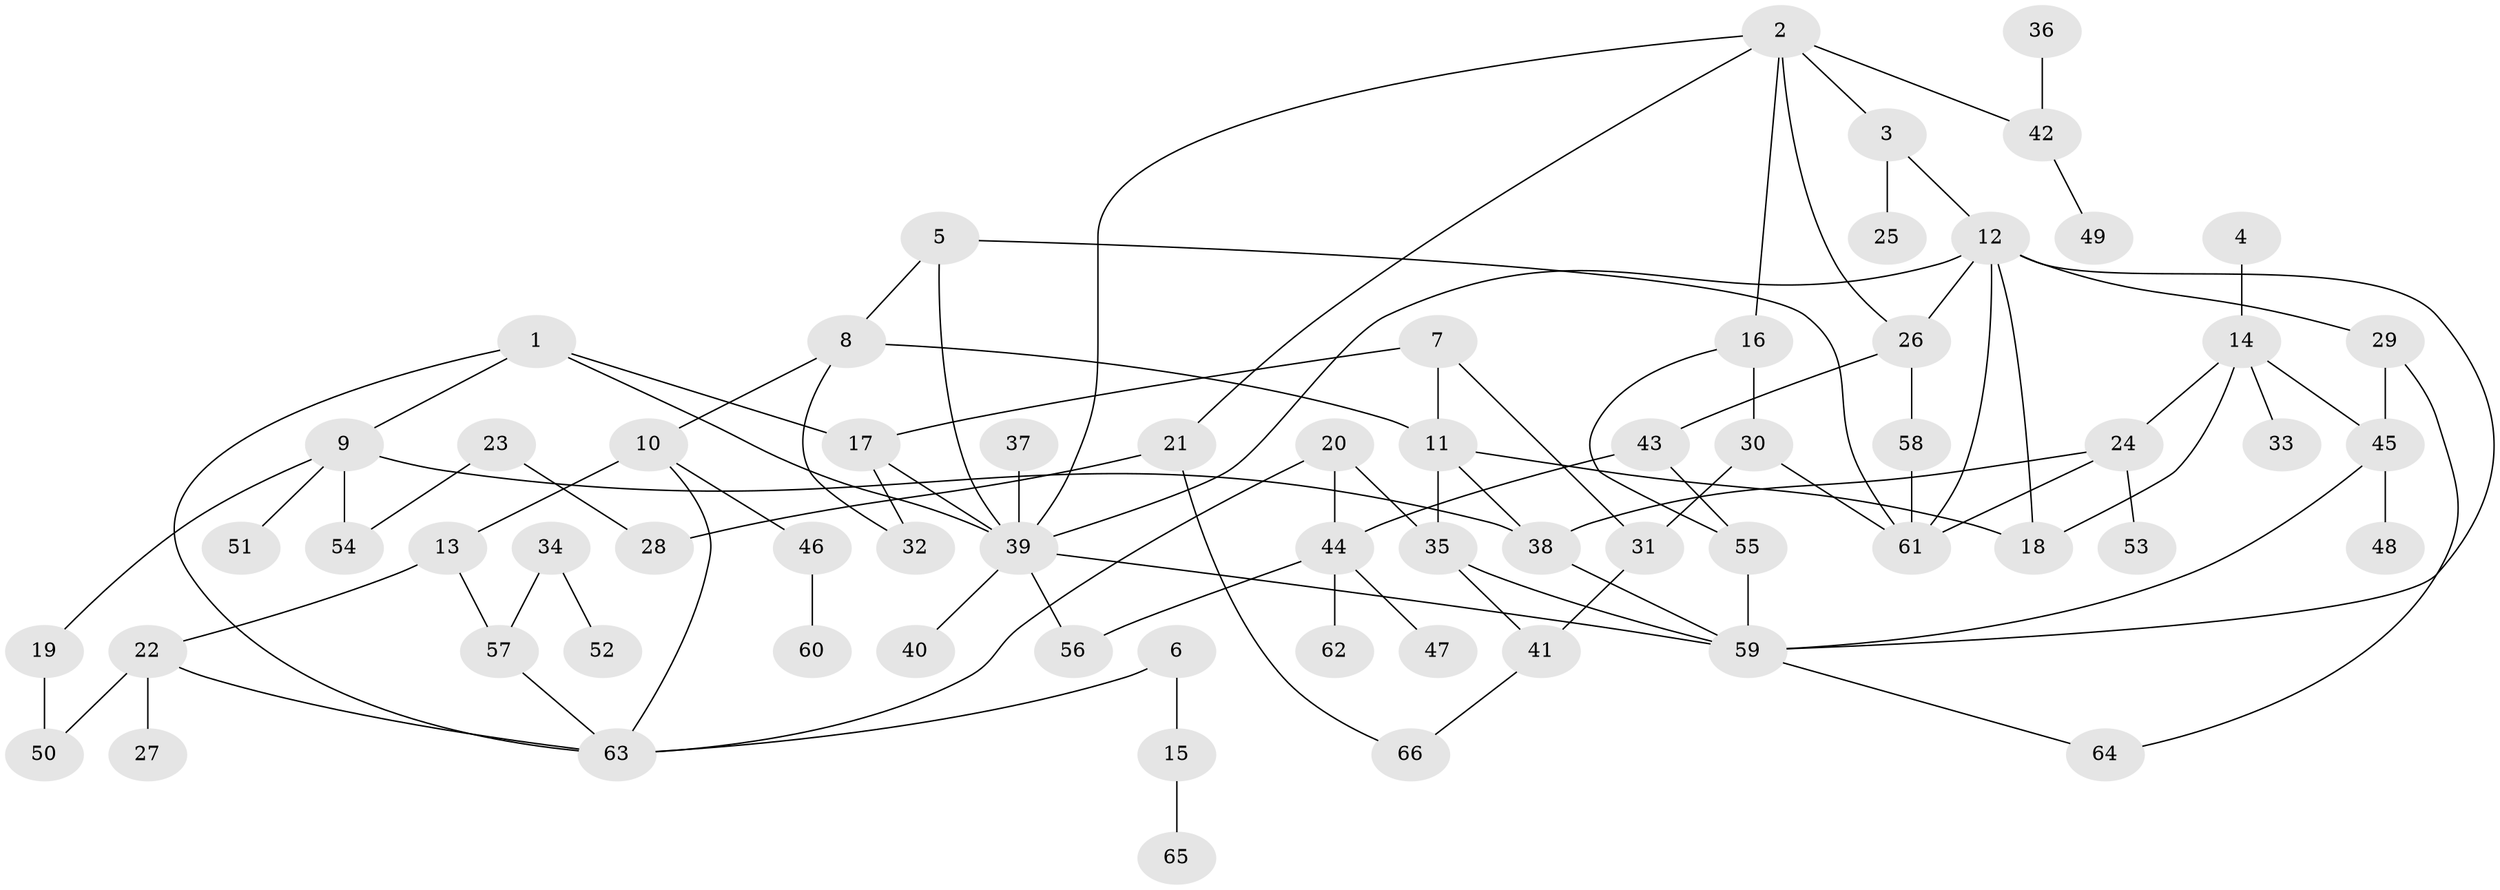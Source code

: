 // original degree distribution, {4: 0.11009174311926606, 6: 0.03669724770642202, 9: 0.009174311926605505, 2: 0.27522935779816515, 7: 0.009174311926605505, 5: 0.01834862385321101, 3: 0.24770642201834864, 8: 0.009174311926605505, 1: 0.28440366972477066}
// Generated by graph-tools (version 1.1) at 2025/36/03/04/25 23:36:13]
// undirected, 66 vertices, 96 edges
graph export_dot {
  node [color=gray90,style=filled];
  1;
  2;
  3;
  4;
  5;
  6;
  7;
  8;
  9;
  10;
  11;
  12;
  13;
  14;
  15;
  16;
  17;
  18;
  19;
  20;
  21;
  22;
  23;
  24;
  25;
  26;
  27;
  28;
  29;
  30;
  31;
  32;
  33;
  34;
  35;
  36;
  37;
  38;
  39;
  40;
  41;
  42;
  43;
  44;
  45;
  46;
  47;
  48;
  49;
  50;
  51;
  52;
  53;
  54;
  55;
  56;
  57;
  58;
  59;
  60;
  61;
  62;
  63;
  64;
  65;
  66;
  1 -- 9 [weight=1.0];
  1 -- 17 [weight=1.0];
  1 -- 39 [weight=1.0];
  1 -- 63 [weight=1.0];
  2 -- 3 [weight=1.0];
  2 -- 16 [weight=1.0];
  2 -- 21 [weight=1.0];
  2 -- 26 [weight=1.0];
  2 -- 39 [weight=1.0];
  2 -- 42 [weight=1.0];
  3 -- 12 [weight=1.0];
  3 -- 25 [weight=1.0];
  4 -- 14 [weight=1.0];
  5 -- 8 [weight=1.0];
  5 -- 39 [weight=1.0];
  5 -- 61 [weight=1.0];
  6 -- 15 [weight=1.0];
  6 -- 63 [weight=1.0];
  7 -- 11 [weight=1.0];
  7 -- 17 [weight=1.0];
  7 -- 31 [weight=1.0];
  8 -- 10 [weight=1.0];
  8 -- 11 [weight=1.0];
  8 -- 32 [weight=1.0];
  9 -- 19 [weight=1.0];
  9 -- 38 [weight=1.0];
  9 -- 51 [weight=1.0];
  9 -- 54 [weight=1.0];
  10 -- 13 [weight=1.0];
  10 -- 46 [weight=1.0];
  10 -- 63 [weight=1.0];
  11 -- 18 [weight=1.0];
  11 -- 35 [weight=1.0];
  11 -- 38 [weight=1.0];
  12 -- 18 [weight=1.0];
  12 -- 26 [weight=1.0];
  12 -- 29 [weight=1.0];
  12 -- 39 [weight=1.0];
  12 -- 59 [weight=1.0];
  12 -- 61 [weight=1.0];
  13 -- 22 [weight=1.0];
  13 -- 57 [weight=1.0];
  14 -- 18 [weight=1.0];
  14 -- 24 [weight=1.0];
  14 -- 33 [weight=1.0];
  14 -- 45 [weight=1.0];
  15 -- 65 [weight=1.0];
  16 -- 30 [weight=1.0];
  16 -- 55 [weight=1.0];
  17 -- 32 [weight=1.0];
  17 -- 39 [weight=1.0];
  19 -- 50 [weight=1.0];
  20 -- 35 [weight=1.0];
  20 -- 44 [weight=1.0];
  20 -- 63 [weight=1.0];
  21 -- 28 [weight=1.0];
  21 -- 66 [weight=1.0];
  22 -- 27 [weight=1.0];
  22 -- 50 [weight=1.0];
  22 -- 63 [weight=1.0];
  23 -- 28 [weight=1.0];
  23 -- 54 [weight=1.0];
  24 -- 38 [weight=1.0];
  24 -- 53 [weight=1.0];
  24 -- 61 [weight=1.0];
  26 -- 43 [weight=1.0];
  26 -- 58 [weight=1.0];
  29 -- 45 [weight=1.0];
  29 -- 64 [weight=1.0];
  30 -- 31 [weight=1.0];
  30 -- 61 [weight=1.0];
  31 -- 41 [weight=1.0];
  34 -- 52 [weight=1.0];
  34 -- 57 [weight=1.0];
  35 -- 41 [weight=1.0];
  35 -- 59 [weight=1.0];
  36 -- 42 [weight=1.0];
  37 -- 39 [weight=1.0];
  38 -- 59 [weight=1.0];
  39 -- 40 [weight=1.0];
  39 -- 56 [weight=1.0];
  39 -- 59 [weight=1.0];
  41 -- 66 [weight=1.0];
  42 -- 49 [weight=1.0];
  43 -- 44 [weight=1.0];
  43 -- 55 [weight=1.0];
  44 -- 47 [weight=1.0];
  44 -- 56 [weight=1.0];
  44 -- 62 [weight=1.0];
  45 -- 48 [weight=1.0];
  45 -- 59 [weight=1.0];
  46 -- 60 [weight=1.0];
  55 -- 59 [weight=1.0];
  57 -- 63 [weight=1.0];
  58 -- 61 [weight=1.0];
  59 -- 64 [weight=1.0];
}
